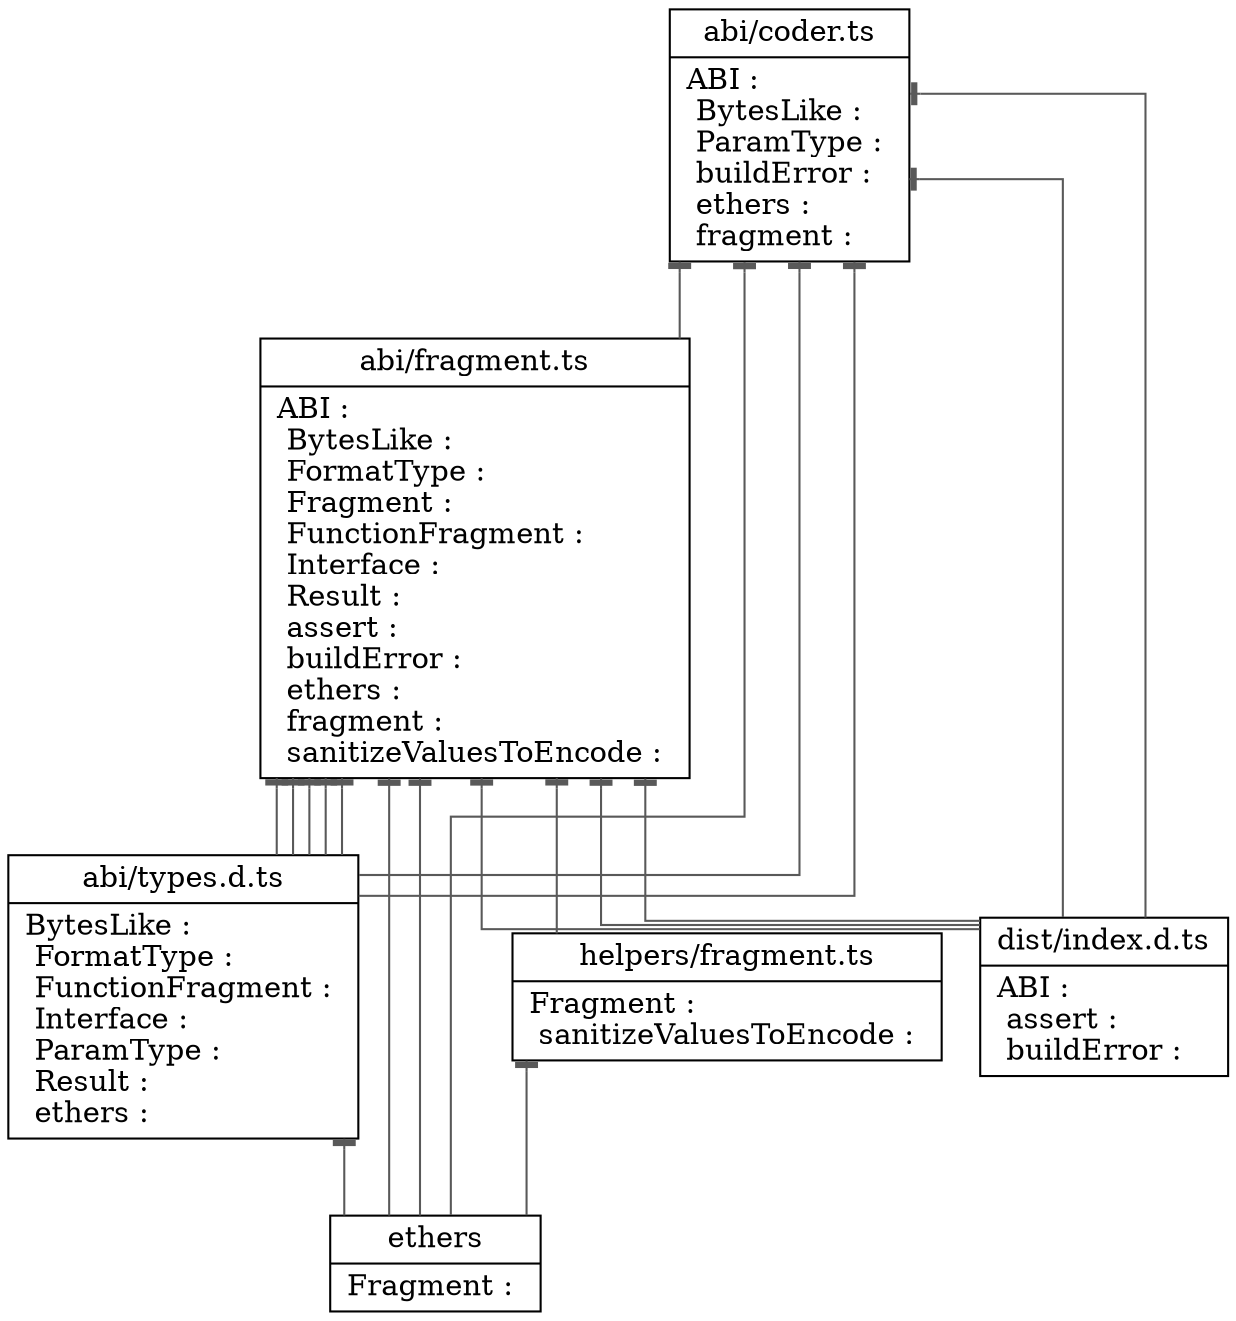 digraph "abi" {

splines  = ortho;
fontname = "Inconsolata";

node [colorscheme = ylgnbu4];
edge [colorscheme = dark28, dir = both];

"abi/coder.ts"        [shape = record, label = "{ abi/coder.ts |  ABI : \l  BytesLike : \l  ParamType : \l  buildError : \l  ethers : \l  fragment : \l }"];
"abi/fragment.ts"     [shape = record, label = "{ abi/fragment.ts |  ABI : \l  BytesLike : \l  FormatType : \l  Fragment : \l  FunctionFragment : \l  Interface : \l  Result : \l  assert : \l  buildError : \l  ethers : \l  fragment : \l  sanitizeValuesToEncode : \l }"];
"abi/types.d.ts"      [shape = record, label = "{ abi/types.d.ts |  BytesLike : \l  FormatType : \l  FunctionFragment : \l  Interface : \l  ParamType : \l  Result : \l  ethers : \l }"];
"dist/index.d.ts"     [shape = record, label = "{ dist/index.d.ts |  ABI : \l  assert : \l  buildError : \l }"];
ethers                [shape = record, label = "{ ethers |  Fragment : \l }"];
"helpers/fragment.ts" [shape = record, label = "{ helpers/fragment.ts |  Fragment : \l  sanitizeValuesToEncode : \l }"];

"abi/coder.ts"        -> "abi/fragment.ts"     [color = "#595959", style = solid , arrowtail = tee     , arrowhead = none    , taillabel = "", label = "", headlabel = ""];
"abi/coder.ts"        -> "abi/types.d.ts"      [color = "#595959", style = solid , arrowtail = tee     , arrowhead = none    , taillabel = "", label = "", headlabel = ""];
"abi/coder.ts"        -> "abi/types.d.ts"      [color = "#595959", style = solid , arrowtail = tee     , arrowhead = none    , taillabel = "", label = "", headlabel = ""];
"abi/coder.ts"        -> "dist/index.d.ts"     [color = "#595959", style = solid , arrowtail = tee     , arrowhead = none    , taillabel = "", label = "", headlabel = ""];
"abi/coder.ts"        -> "dist/index.d.ts"     [color = "#595959", style = solid , arrowtail = tee     , arrowhead = none    , taillabel = "", label = "", headlabel = ""];
"abi/coder.ts"        -> ethers                [color = "#595959", style = solid , arrowtail = tee     , arrowhead = none    , taillabel = "", label = "", headlabel = ""];
"abi/fragment.ts"     -> "abi/types.d.ts"      [color = "#595959", style = solid , arrowtail = tee     , arrowhead = none    , taillabel = "", label = "", headlabel = ""];
"abi/fragment.ts"     -> "abi/types.d.ts"      [color = "#595959", style = solid , arrowtail = tee     , arrowhead = none    , taillabel = "", label = "", headlabel = ""];
"abi/fragment.ts"     -> "abi/types.d.ts"      [color = "#595959", style = solid , arrowtail = tee     , arrowhead = none    , taillabel = "", label = "", headlabel = ""];
"abi/fragment.ts"     -> "abi/types.d.ts"      [color = "#595959", style = solid , arrowtail = tee     , arrowhead = none    , taillabel = "", label = "", headlabel = ""];
"abi/fragment.ts"     -> "abi/types.d.ts"      [color = "#595959", style = solid , arrowtail = tee     , arrowhead = none    , taillabel = "", label = "", headlabel = ""];
"abi/fragment.ts"     -> "dist/index.d.ts"     [color = "#595959", style = solid , arrowtail = tee     , arrowhead = none    , taillabel = "", label = "", headlabel = ""];
"abi/fragment.ts"     -> "dist/index.d.ts"     [color = "#595959", style = solid , arrowtail = tee     , arrowhead = none    , taillabel = "", label = "", headlabel = ""];
"abi/fragment.ts"     -> "dist/index.d.ts"     [color = "#595959", style = solid , arrowtail = tee     , arrowhead = none    , taillabel = "", label = "", headlabel = ""];
"abi/fragment.ts"     -> ethers                [color = "#595959", style = solid , arrowtail = tee     , arrowhead = none    , taillabel = "", label = "", headlabel = ""];
"abi/fragment.ts"     -> ethers                [color = "#595959", style = solid , arrowtail = tee     , arrowhead = none    , taillabel = "", label = "", headlabel = ""];
"abi/fragment.ts"     -> "helpers/fragment.ts" [color = "#595959", style = solid , arrowtail = tee     , arrowhead = none    , taillabel = "", label = "", headlabel = ""];
"abi/types.d.ts"      -> ethers                [color = "#595959", style = solid , arrowtail = tee     , arrowhead = none    , taillabel = "", label = "", headlabel = ""];
"helpers/fragment.ts" -> ethers                [color = "#595959", style = solid , arrowtail = tee     , arrowhead = none    , taillabel = "", label = "", headlabel = ""];

}
